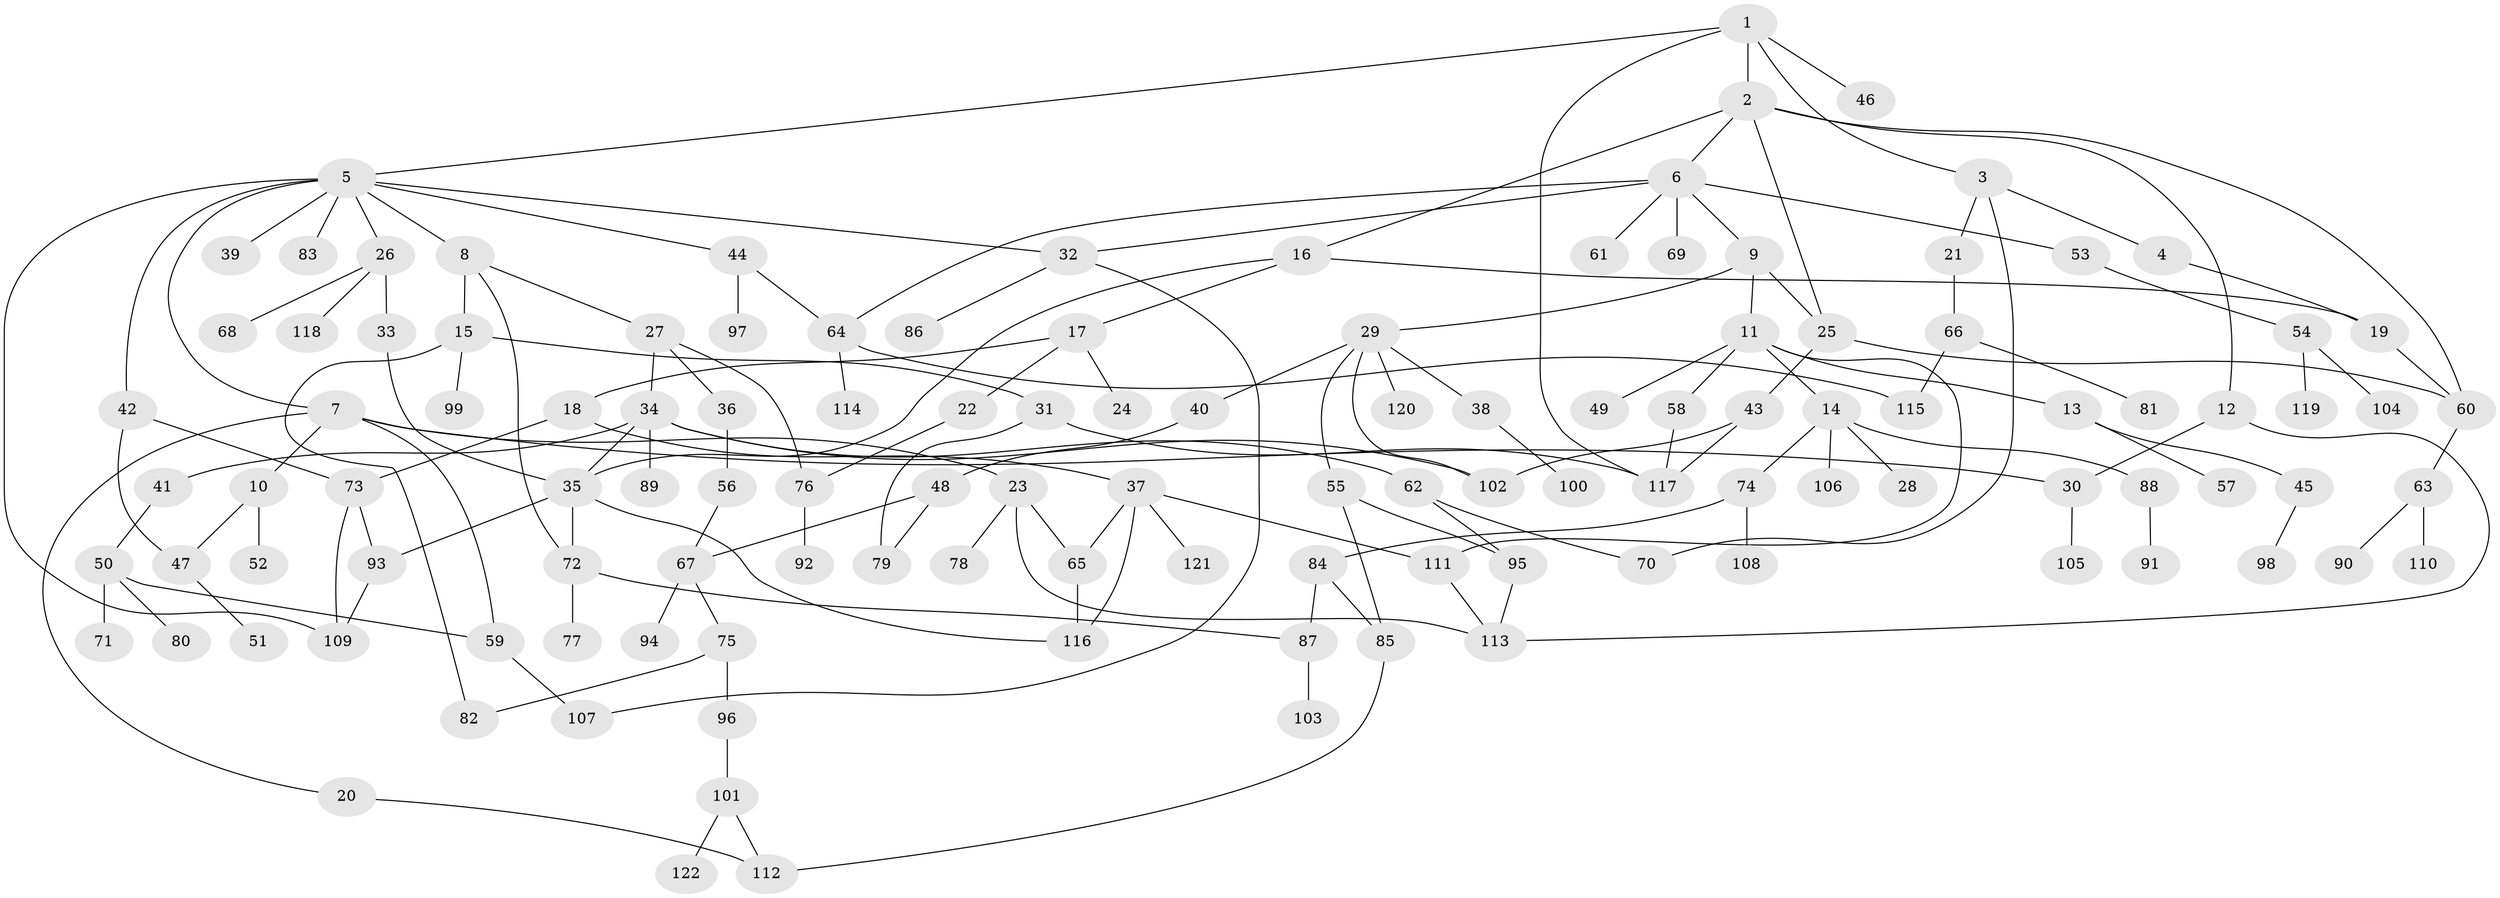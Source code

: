 // Generated by graph-tools (version 1.1) at 2025/25/03/09/25 03:25:34]
// undirected, 122 vertices, 161 edges
graph export_dot {
graph [start="1"]
  node [color=gray90,style=filled];
  1;
  2;
  3;
  4;
  5;
  6;
  7;
  8;
  9;
  10;
  11;
  12;
  13;
  14;
  15;
  16;
  17;
  18;
  19;
  20;
  21;
  22;
  23;
  24;
  25;
  26;
  27;
  28;
  29;
  30;
  31;
  32;
  33;
  34;
  35;
  36;
  37;
  38;
  39;
  40;
  41;
  42;
  43;
  44;
  45;
  46;
  47;
  48;
  49;
  50;
  51;
  52;
  53;
  54;
  55;
  56;
  57;
  58;
  59;
  60;
  61;
  62;
  63;
  64;
  65;
  66;
  67;
  68;
  69;
  70;
  71;
  72;
  73;
  74;
  75;
  76;
  77;
  78;
  79;
  80;
  81;
  82;
  83;
  84;
  85;
  86;
  87;
  88;
  89;
  90;
  91;
  92;
  93;
  94;
  95;
  96;
  97;
  98;
  99;
  100;
  101;
  102;
  103;
  104;
  105;
  106;
  107;
  108;
  109;
  110;
  111;
  112;
  113;
  114;
  115;
  116;
  117;
  118;
  119;
  120;
  121;
  122;
  1 -- 2;
  1 -- 3;
  1 -- 5;
  1 -- 46;
  1 -- 117;
  2 -- 6;
  2 -- 12;
  2 -- 16;
  2 -- 25;
  2 -- 60;
  3 -- 4;
  3 -- 21;
  3 -- 70;
  4 -- 19;
  5 -- 7;
  5 -- 8;
  5 -- 26;
  5 -- 39;
  5 -- 42;
  5 -- 44;
  5 -- 83;
  5 -- 109;
  5 -- 32;
  6 -- 9;
  6 -- 32;
  6 -- 53;
  6 -- 61;
  6 -- 69;
  6 -- 64;
  7 -- 10;
  7 -- 20;
  7 -- 23;
  7 -- 59;
  7 -- 30;
  8 -- 15;
  8 -- 27;
  8 -- 72;
  9 -- 11;
  9 -- 29;
  9 -- 25;
  10 -- 47;
  10 -- 52;
  11 -- 13;
  11 -- 14;
  11 -- 49;
  11 -- 58;
  11 -- 111;
  12 -- 30;
  12 -- 113;
  13 -- 45;
  13 -- 57;
  14 -- 28;
  14 -- 74;
  14 -- 88;
  14 -- 106;
  15 -- 31;
  15 -- 99;
  15 -- 82;
  16 -- 17;
  16 -- 19;
  16 -- 35;
  17 -- 18;
  17 -- 22;
  17 -- 24;
  18 -- 37;
  18 -- 73;
  19 -- 60;
  20 -- 112;
  21 -- 66;
  22 -- 76;
  23 -- 78;
  23 -- 113;
  23 -- 65;
  25 -- 43;
  25 -- 60;
  26 -- 33;
  26 -- 68;
  26 -- 118;
  27 -- 34;
  27 -- 36;
  27 -- 76;
  29 -- 38;
  29 -- 40;
  29 -- 55;
  29 -- 120;
  29 -- 102;
  30 -- 105;
  31 -- 79;
  31 -- 117;
  32 -- 86;
  32 -- 107;
  33 -- 35;
  34 -- 41;
  34 -- 62;
  34 -- 89;
  34 -- 35;
  34 -- 102;
  35 -- 93;
  35 -- 72;
  35 -- 116;
  36 -- 56;
  37 -- 65;
  37 -- 111;
  37 -- 116;
  37 -- 121;
  38 -- 100;
  40 -- 48;
  41 -- 50;
  42 -- 73;
  42 -- 47;
  43 -- 102;
  43 -- 117;
  44 -- 64;
  44 -- 97;
  45 -- 98;
  47 -- 51;
  48 -- 67;
  48 -- 79;
  50 -- 71;
  50 -- 80;
  50 -- 59;
  53 -- 54;
  54 -- 104;
  54 -- 119;
  55 -- 85;
  55 -- 95;
  56 -- 67;
  58 -- 117;
  59 -- 107;
  60 -- 63;
  62 -- 95;
  62 -- 70;
  63 -- 90;
  63 -- 110;
  64 -- 114;
  64 -- 115;
  65 -- 116;
  66 -- 81;
  66 -- 115;
  67 -- 75;
  67 -- 94;
  72 -- 77;
  72 -- 87;
  73 -- 109;
  73 -- 93;
  74 -- 84;
  74 -- 108;
  75 -- 82;
  75 -- 96;
  76 -- 92;
  84 -- 87;
  84 -- 85;
  85 -- 112;
  87 -- 103;
  88 -- 91;
  93 -- 109;
  95 -- 113;
  96 -- 101;
  101 -- 122;
  101 -- 112;
  111 -- 113;
}
